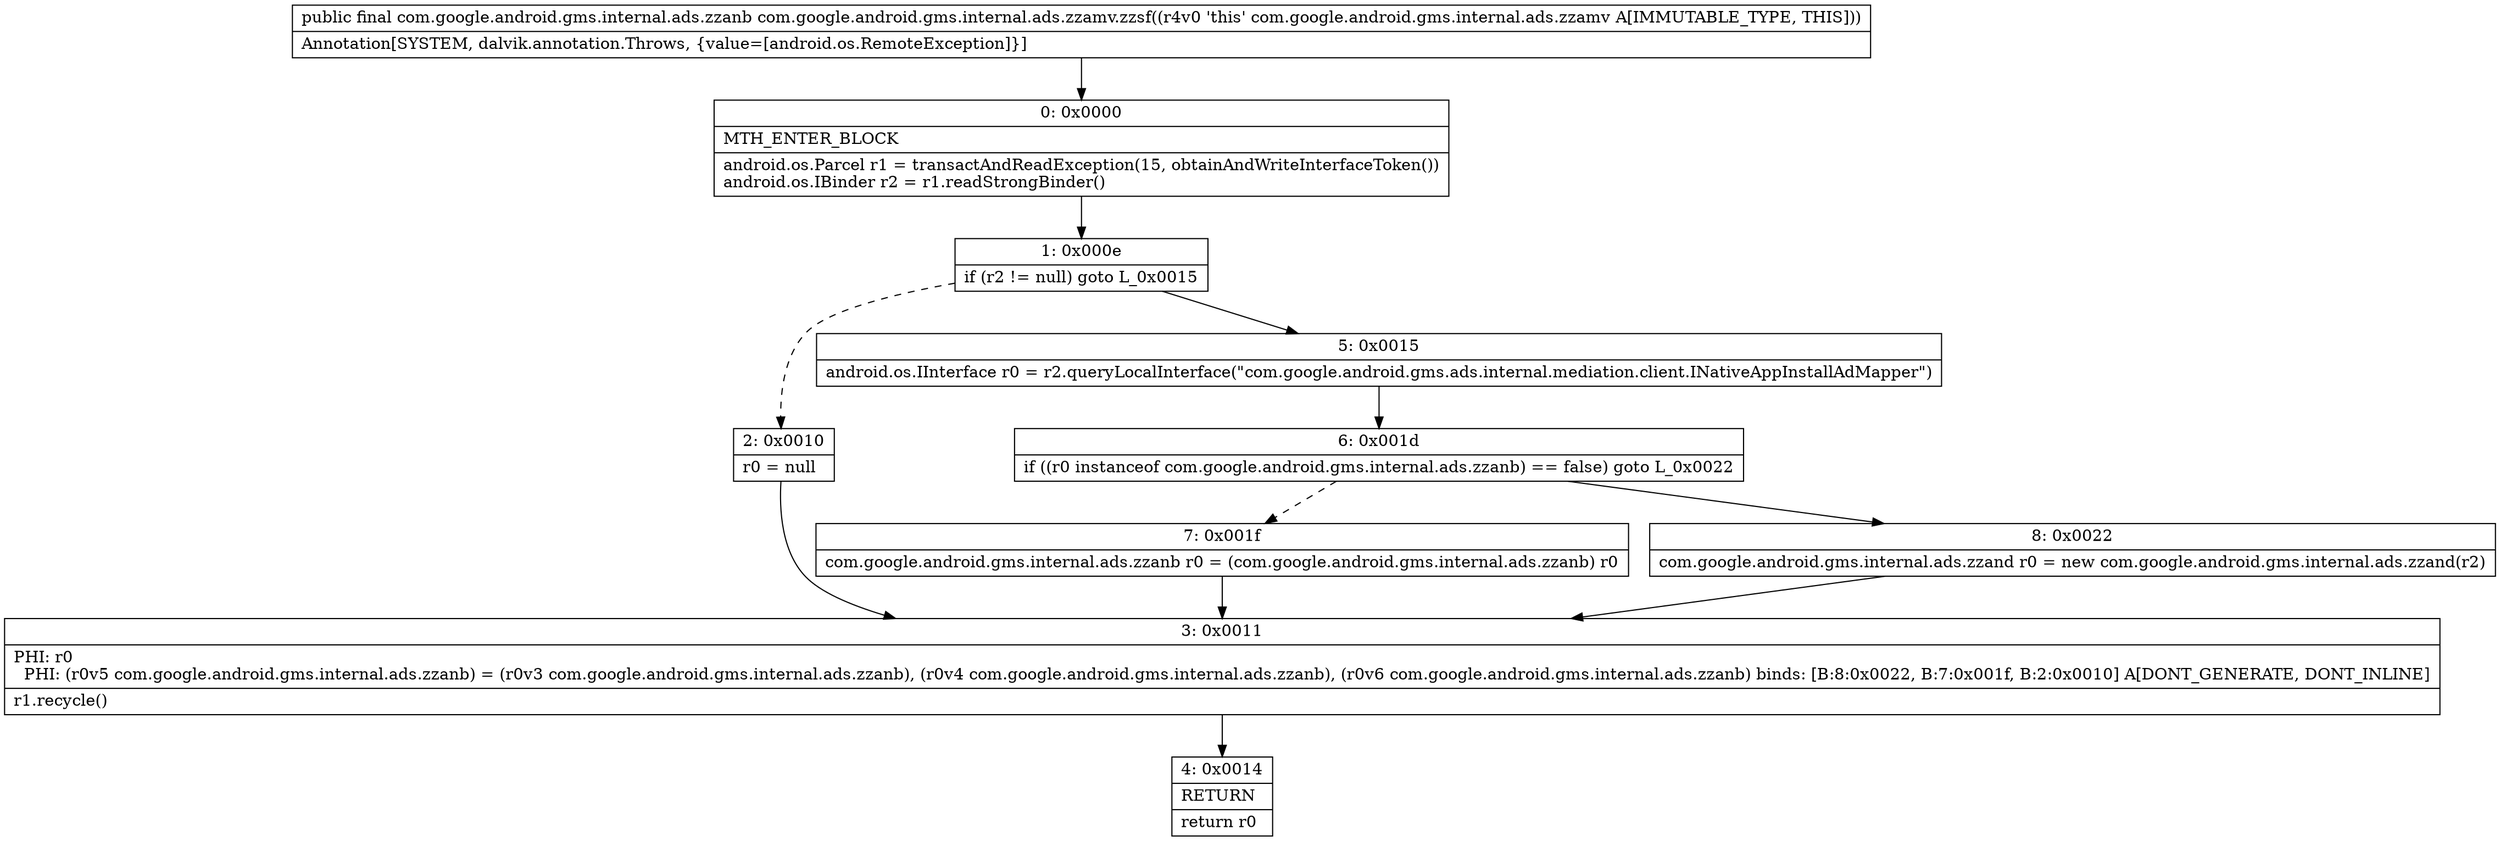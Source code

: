digraph "CFG forcom.google.android.gms.internal.ads.zzamv.zzsf()Lcom\/google\/android\/gms\/internal\/ads\/zzanb;" {
Node_0 [shape=record,label="{0\:\ 0x0000|MTH_ENTER_BLOCK\l|android.os.Parcel r1 = transactAndReadException(15, obtainAndWriteInterfaceToken())\landroid.os.IBinder r2 = r1.readStrongBinder()\l}"];
Node_1 [shape=record,label="{1\:\ 0x000e|if (r2 != null) goto L_0x0015\l}"];
Node_2 [shape=record,label="{2\:\ 0x0010|r0 = null\l}"];
Node_3 [shape=record,label="{3\:\ 0x0011|PHI: r0 \l  PHI: (r0v5 com.google.android.gms.internal.ads.zzanb) = (r0v3 com.google.android.gms.internal.ads.zzanb), (r0v4 com.google.android.gms.internal.ads.zzanb), (r0v6 com.google.android.gms.internal.ads.zzanb) binds: [B:8:0x0022, B:7:0x001f, B:2:0x0010] A[DONT_GENERATE, DONT_INLINE]\l|r1.recycle()\l}"];
Node_4 [shape=record,label="{4\:\ 0x0014|RETURN\l|return r0\l}"];
Node_5 [shape=record,label="{5\:\ 0x0015|android.os.IInterface r0 = r2.queryLocalInterface(\"com.google.android.gms.ads.internal.mediation.client.INativeAppInstallAdMapper\")\l}"];
Node_6 [shape=record,label="{6\:\ 0x001d|if ((r0 instanceof com.google.android.gms.internal.ads.zzanb) == false) goto L_0x0022\l}"];
Node_7 [shape=record,label="{7\:\ 0x001f|com.google.android.gms.internal.ads.zzanb r0 = (com.google.android.gms.internal.ads.zzanb) r0\l}"];
Node_8 [shape=record,label="{8\:\ 0x0022|com.google.android.gms.internal.ads.zzand r0 = new com.google.android.gms.internal.ads.zzand(r2)\l}"];
MethodNode[shape=record,label="{public final com.google.android.gms.internal.ads.zzanb com.google.android.gms.internal.ads.zzamv.zzsf((r4v0 'this' com.google.android.gms.internal.ads.zzamv A[IMMUTABLE_TYPE, THIS]))  | Annotation[SYSTEM, dalvik.annotation.Throws, \{value=[android.os.RemoteException]\}]\l}"];
MethodNode -> Node_0;
Node_0 -> Node_1;
Node_1 -> Node_2[style=dashed];
Node_1 -> Node_5;
Node_2 -> Node_3;
Node_3 -> Node_4;
Node_5 -> Node_6;
Node_6 -> Node_7[style=dashed];
Node_6 -> Node_8;
Node_7 -> Node_3;
Node_8 -> Node_3;
}

